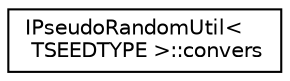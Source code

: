 digraph "Graphical Class Hierarchy"
{
 // LATEX_PDF_SIZE
  edge [fontname="Helvetica",fontsize="10",labelfontname="Helvetica",labelfontsize="10"];
  node [fontname="Helvetica",fontsize="10",shape=record];
  rankdir="LR";
  Node0 [label="IPseudoRandomUtil\<\l TSEEDTYPE \>::convers",height=0.2,width=0.4,color="black", fillcolor="white", style="filled",URL="$class_i_pseudo_random_util.html#union_i_pseudo_random_util_1_1convers",tooltip=" "];
}
